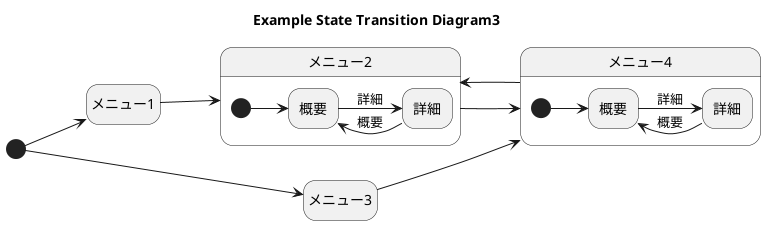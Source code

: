 @startuml state2
hide empty description
left to right direction
title Example State Transition Diagram3

[*] -down-> メニュー1
メニュー1 -down-> メニュー2

state メニュー2 {
	state "概要" as メニュー2概要
    state "詳細" as メニュー2詳細
	[*] -down-> メニュー2概要
    メニュー2概要 -down-> メニュー2詳細 : 詳細
    メニュー2詳細 -down-> メニュー2概要 : 概要
}

[*] -down-> メニュー3
メニュー3 -down-> メニュー4

state メニュー4 {
	state "概要" as メニュー4概要
    state "詳細" as メニュー4詳細
	[*] -down-> メニュー4概要
    メニュー4概要 -down-> メニュー4詳細 : 詳細
    メニュー4詳細 -down-> メニュー4概要 : 概要
}

メニュー2 --> メニュー4
メニュー4 --> メニュー2

@enduml